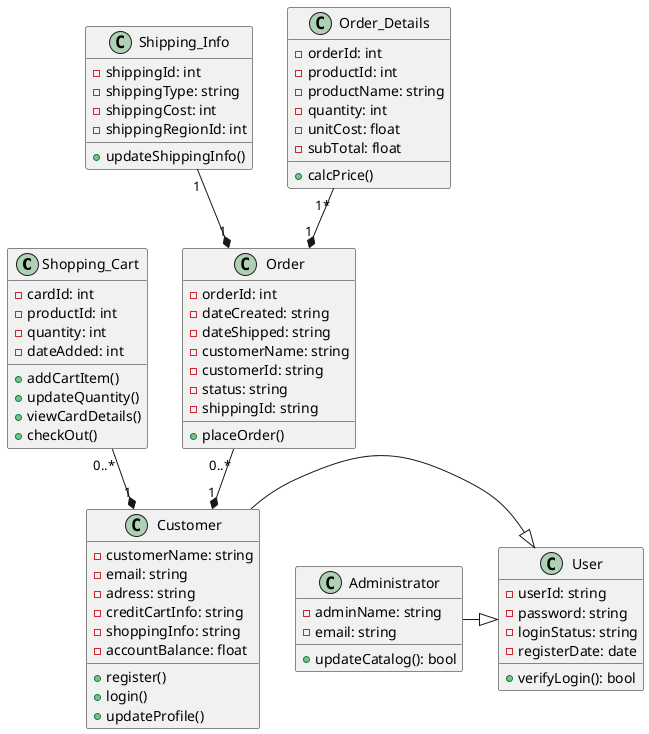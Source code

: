 @startuml
Shopping_Cart "0..*" --* "1" Customer
Order "0..*" --* "1" Customer
Shipping_Info "1" --* "1" Order
Order_Details "1*" --* "1" Order
Customer -|> User
Administrator -|> User

class User{
  -userId: string
  -password: string
  -loginStatus: string
  -registerDate: date
  +verifyLogin(): bool
}

class Administrator{
  -adminName: string
  -email: string
  +updateCatalog(): bool
}

class Customer{
  -customerName: string
  -email: string
  -adress: string
  -creditCartInfo: string
  -shoppingInfo: string
  -accountBalance: float
  +register()
  +login()
  +updateProfile()
}

class Shopping_Cart{
  -cardId: int
  -productId: int
  -quantity: int
  -dateAdded: int
  +addCartItem()
  +updateQuantity()
  +viewCardDetails()
  +checkOut()
}

class Order{
  -orderId: int
  -dateCreated: string
  -dateShipped: string
  -customerName: string
  -customerId: string
  -status: string
  -shippingId: string
  +placeOrder()
}

class Shipping_Info{
  -shippingId: int
  -shippingType: string
  -shippingCost: int
  -shippingRegionId: int
  +updateShippingInfo()
}

class Order_Details{
  -orderId: int
  -productId: int
  -productName: string
  -quantity: int
  -unitCost: float
  -subTotal: float
  +calcPrice()
}

@enduml
